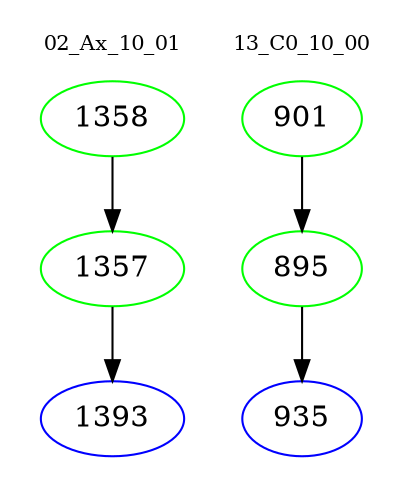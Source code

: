 digraph{
subgraph cluster_0 {
color = white
label = "02_Ax_10_01";
fontsize=10;
T0_1358 [label="1358", color="green"]
T0_1358 -> T0_1357 [color="black"]
T0_1357 [label="1357", color="green"]
T0_1357 -> T0_1393 [color="black"]
T0_1393 [label="1393", color="blue"]
}
subgraph cluster_1 {
color = white
label = "13_C0_10_00";
fontsize=10;
T1_901 [label="901", color="green"]
T1_901 -> T1_895 [color="black"]
T1_895 [label="895", color="green"]
T1_895 -> T1_935 [color="black"]
T1_935 [label="935", color="blue"]
}
}
